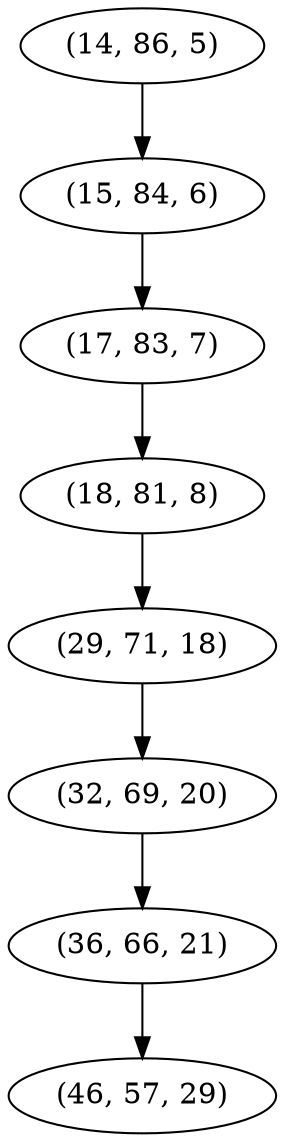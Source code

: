 digraph tree {
    "(14, 86, 5)";
    "(15, 84, 6)";
    "(17, 83, 7)";
    "(18, 81, 8)";
    "(29, 71, 18)";
    "(32, 69, 20)";
    "(36, 66, 21)";
    "(46, 57, 29)";
    "(14, 86, 5)" -> "(15, 84, 6)";
    "(15, 84, 6)" -> "(17, 83, 7)";
    "(17, 83, 7)" -> "(18, 81, 8)";
    "(18, 81, 8)" -> "(29, 71, 18)";
    "(29, 71, 18)" -> "(32, 69, 20)";
    "(32, 69, 20)" -> "(36, 66, 21)";
    "(36, 66, 21)" -> "(46, 57, 29)";
}
